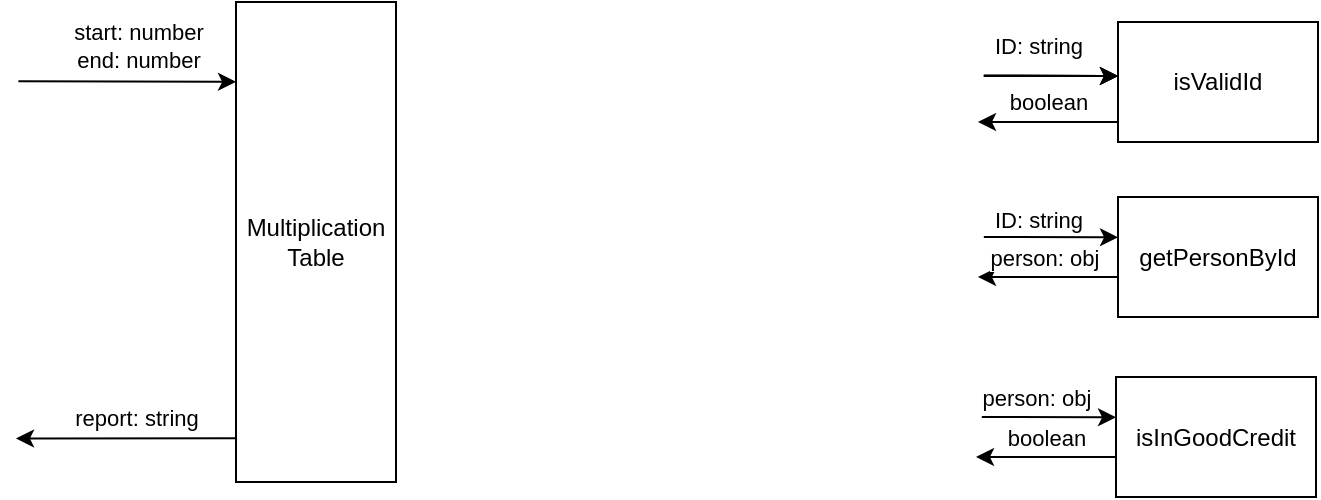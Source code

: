 <mxfile version="13.9.9" type="github">
  <diagram id="dD6RDnshRVkeDjejvfDG" name="Page-1">
    <mxGraphModel dx="716" dy="383" grid="1" gridSize="10" guides="1" tooltips="1" connect="1" arrows="1" fold="1" page="1" pageScale="1" pageWidth="850" pageHeight="1100" math="0" shadow="0">
      <root>
        <mxCell id="0" />
        <mxCell id="1" parent="0" />
        <mxCell id="ctK7kMqRd5sZVbqTwOhn-27" value="Multiplication&lt;br&gt;Table" style="rounded=0;whiteSpace=wrap;html=1;" vertex="1" parent="1">
          <mxGeometry x="150" y="590" width="80" height="240" as="geometry" />
        </mxCell>
        <mxCell id="ctK7kMqRd5sZVbqTwOhn-28" value="" style="endArrow=classic;html=1;entryX=-0.024;entryY=0.084;entryDx=0;entryDy=0;entryPerimeter=0;" edge="1" parent="1">
          <mxGeometry width="50" height="50" relative="1" as="geometry">
            <mxPoint x="41.2" y="629.66" as="sourcePoint" />
            <mxPoint x="150.0" y="629.94" as="targetPoint" />
          </mxGeometry>
        </mxCell>
        <mxCell id="ctK7kMqRd5sZVbqTwOhn-29" value="start: number&lt;br&gt;end: number" style="edgeLabel;html=1;align=center;verticalAlign=middle;resizable=0;points=[];" vertex="1" connectable="0" parent="ctK7kMqRd5sZVbqTwOhn-28">
          <mxGeometry x="-0.25" y="-1" relative="1" as="geometry">
            <mxPoint x="18.11" y="-18.77" as="offset" />
          </mxGeometry>
        </mxCell>
        <mxCell id="ctK7kMqRd5sZVbqTwOhn-30" value="" style="endArrow=classic;html=1;exitX=0;exitY=0.882;exitDx=0;exitDy=0;exitPerimeter=0;" edge="1" parent="1">
          <mxGeometry width="50" height="50" relative="1" as="geometry">
            <mxPoint x="150.0" y="808.11" as="sourcePoint" />
            <mxPoint x="40" y="808.23" as="targetPoint" />
          </mxGeometry>
        </mxCell>
        <mxCell id="ctK7kMqRd5sZVbqTwOhn-31" value="report: string" style="edgeLabel;html=1;align=center;verticalAlign=middle;resizable=0;points=[];" vertex="1" connectable="0" parent="ctK7kMqRd5sZVbqTwOhn-30">
          <mxGeometry x="-0.25" y="-1" relative="1" as="geometry">
            <mxPoint x="-8.8" y="-8.96" as="offset" />
          </mxGeometry>
        </mxCell>
        <mxCell id="ctK7kMqRd5sZVbqTwOhn-32" value="isValidId" style="rounded=0;whiteSpace=wrap;html=1;" vertex="1" parent="1">
          <mxGeometry x="591" y="600" width="100" height="60" as="geometry" />
        </mxCell>
        <mxCell id="ctK7kMqRd5sZVbqTwOhn-33" value="isInGoodCredit" style="rounded=0;whiteSpace=wrap;html=1;" vertex="1" parent="1">
          <mxGeometry x="590" y="777.5" width="100" height="60" as="geometry" />
        </mxCell>
        <mxCell id="ctK7kMqRd5sZVbqTwOhn-34" value="" style="endArrow=classic;html=1;entryX=0.001;entryY=0.403;entryDx=0;entryDy=0;entryPerimeter=0;" edge="1" parent="1">
          <mxGeometry width="50" height="50" relative="1" as="geometry">
            <mxPoint x="523.9" y="626.83" as="sourcePoint" />
            <mxPoint x="591.0" y="627.01" as="targetPoint" />
          </mxGeometry>
        </mxCell>
        <mxCell id="ctK7kMqRd5sZVbqTwOhn-35" value="" style="endArrow=classic;html=1;entryX=0.001;entryY=0.403;entryDx=0;entryDy=0;entryPerimeter=0;" edge="1" parent="1">
          <mxGeometry width="50" height="50" relative="1" as="geometry">
            <mxPoint x="522.9" y="797.5" as="sourcePoint" />
            <mxPoint x="590.0" y="797.68" as="targetPoint" />
          </mxGeometry>
        </mxCell>
        <mxCell id="ctK7kMqRd5sZVbqTwOhn-36" value="" style="endArrow=classic;html=1;" edge="1" parent="1">
          <mxGeometry width="50" height="50" relative="1" as="geometry">
            <mxPoint x="591.0" y="650" as="sourcePoint" />
            <mxPoint x="521.0" y="650" as="targetPoint" />
          </mxGeometry>
        </mxCell>
        <mxCell id="ctK7kMqRd5sZVbqTwOhn-37" value="boolean" style="edgeLabel;html=1;align=center;verticalAlign=middle;resizable=0;points=[];" vertex="1" connectable="0" parent="ctK7kMqRd5sZVbqTwOhn-36">
          <mxGeometry x="-0.25" y="-1" relative="1" as="geometry">
            <mxPoint x="-8.8" y="-8.96" as="offset" />
          </mxGeometry>
        </mxCell>
        <mxCell id="ctK7kMqRd5sZVbqTwOhn-38" value="boolean" style="edgeLabel;html=1;align=center;verticalAlign=middle;resizable=0;points=[];" vertex="1" connectable="0" parent="ctK7kMqRd5sZVbqTwOhn-36">
          <mxGeometry x="-0.25" y="-1" relative="1" as="geometry">
            <mxPoint x="-8.8" y="-8.96" as="offset" />
          </mxGeometry>
        </mxCell>
        <mxCell id="ctK7kMqRd5sZVbqTwOhn-39" value="" style="endArrow=classic;html=1;" edge="1" parent="1">
          <mxGeometry width="50" height="50" relative="1" as="geometry">
            <mxPoint x="590.0" y="817.5" as="sourcePoint" />
            <mxPoint x="520.0" y="817.5" as="targetPoint" />
          </mxGeometry>
        </mxCell>
        <mxCell id="ctK7kMqRd5sZVbqTwOhn-40" value="boolean" style="edgeLabel;html=1;align=center;verticalAlign=middle;resizable=0;points=[];" vertex="1" connectable="0" parent="ctK7kMqRd5sZVbqTwOhn-39">
          <mxGeometry x="-0.25" y="-1" relative="1" as="geometry">
            <mxPoint x="-8.8" y="-8.96" as="offset" />
          </mxGeometry>
        </mxCell>
        <mxCell id="ctK7kMqRd5sZVbqTwOhn-41" value="boolean" style="edgeLabel;html=1;align=center;verticalAlign=middle;resizable=0;points=[];" vertex="1" connectable="0" parent="ctK7kMqRd5sZVbqTwOhn-39">
          <mxGeometry x="-0.25" y="-1" relative="1" as="geometry">
            <mxPoint x="-8.8" y="-8.96" as="offset" />
          </mxGeometry>
        </mxCell>
        <mxCell id="ctK7kMqRd5sZVbqTwOhn-42" value="ID: string" style="edgeLabel;html=1;align=center;verticalAlign=middle;resizable=0;points=[];" vertex="1" connectable="0" parent="1">
          <mxGeometry x="551.001" y="611.995" as="geometry" />
        </mxCell>
        <mxCell id="ctK7kMqRd5sZVbqTwOhn-43" value="person: obj" style="edgeLabel;html=1;align=center;verticalAlign=middle;resizable=0;points=[];" vertex="1" connectable="0" parent="1">
          <mxGeometry x="550.001" y="787.495" as="geometry" />
        </mxCell>
        <mxCell id="ctK7kMqRd5sZVbqTwOhn-44" value="getPersonById" style="rounded=0;whiteSpace=wrap;html=1;" vertex="1" parent="1">
          <mxGeometry x="591" y="687.5" width="100" height="60" as="geometry" />
        </mxCell>
        <mxCell id="ctK7kMqRd5sZVbqTwOhn-45" value="" style="endArrow=classic;html=1;entryX=0.001;entryY=0.403;entryDx=0;entryDy=0;entryPerimeter=0;" edge="1" parent="1">
          <mxGeometry width="50" height="50" relative="1" as="geometry">
            <mxPoint x="523.9" y="707.5" as="sourcePoint" />
            <mxPoint x="591.0" y="707.68" as="targetPoint" />
          </mxGeometry>
        </mxCell>
        <mxCell id="ctK7kMqRd5sZVbqTwOhn-46" value="" style="endArrow=classic;html=1;" edge="1" parent="1">
          <mxGeometry width="50" height="50" relative="1" as="geometry">
            <mxPoint x="591.0" y="727.5" as="sourcePoint" />
            <mxPoint x="521.0" y="727.5" as="targetPoint" />
          </mxGeometry>
        </mxCell>
        <mxCell id="ctK7kMqRd5sZVbqTwOhn-47" value="person: obj" style="edgeLabel;html=1;align=center;verticalAlign=middle;resizable=0;points=[];" vertex="1" connectable="0" parent="ctK7kMqRd5sZVbqTwOhn-46">
          <mxGeometry x="-0.25" y="-1" relative="1" as="geometry">
            <mxPoint x="-10.71" y="-9" as="offset" />
          </mxGeometry>
        </mxCell>
        <mxCell id="ctK7kMqRd5sZVbqTwOhn-48" value="ID: string" style="edgeLabel;html=1;align=center;verticalAlign=middle;resizable=0;points=[];" vertex="1" connectable="0" parent="1">
          <mxGeometry x="551.001" y="697.495" as="geometry">
            <mxPoint y="1" as="offset" />
          </mxGeometry>
        </mxCell>
        <mxCell id="ctK7kMqRd5sZVbqTwOhn-49" value="" style="endArrow=classic;html=1;entryX=0.001;entryY=0.403;entryDx=0;entryDy=0;entryPerimeter=0;" edge="1" parent="1">
          <mxGeometry width="50" height="50" relative="1" as="geometry">
            <mxPoint x="523.9" y="626.83" as="sourcePoint" />
            <mxPoint x="591.0" y="627.01" as="targetPoint" />
          </mxGeometry>
        </mxCell>
        <mxCell id="ctK7kMqRd5sZVbqTwOhn-50" value="ID: string" style="edgeLabel;html=1;align=center;verticalAlign=middle;resizable=0;points=[];" vertex="1" connectable="0" parent="1">
          <mxGeometry x="551.001" y="611.995" as="geometry" />
        </mxCell>
        <mxCell id="ctK7kMqRd5sZVbqTwOhn-51" value="" style="endArrow=classic;html=1;entryX=0.001;entryY=0.403;entryDx=0;entryDy=0;entryPerimeter=0;" edge="1" parent="1">
          <mxGeometry width="50" height="50" relative="1" as="geometry">
            <mxPoint x="523.9" y="626.83" as="sourcePoint" />
            <mxPoint x="591.0" y="627.01" as="targetPoint" />
          </mxGeometry>
        </mxCell>
        <mxCell id="ctK7kMqRd5sZVbqTwOhn-52" value="ID: string" style="edgeLabel;html=1;align=center;verticalAlign=middle;resizable=0;points=[];" vertex="1" connectable="0" parent="1">
          <mxGeometry x="551.001" y="611.995" as="geometry" />
        </mxCell>
      </root>
    </mxGraphModel>
  </diagram>
</mxfile>
